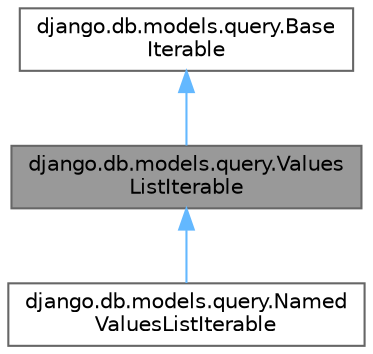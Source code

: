 digraph "django.db.models.query.ValuesListIterable"
{
 // LATEX_PDF_SIZE
  bgcolor="transparent";
  edge [fontname=Helvetica,fontsize=10,labelfontname=Helvetica,labelfontsize=10];
  node [fontname=Helvetica,fontsize=10,shape=box,height=0.2,width=0.4];
  Node1 [id="Node000001",label="django.db.models.query.Values\lListIterable",height=0.2,width=0.4,color="gray40", fillcolor="grey60", style="filled", fontcolor="black",tooltip=" "];
  Node2 -> Node1 [id="edge3_Node000001_Node000002",dir="back",color="steelblue1",style="solid",tooltip=" "];
  Node2 [id="Node000002",label="django.db.models.query.Base\lIterable",height=0.2,width=0.4,color="gray40", fillcolor="white", style="filled",URL="$classdjango_1_1db_1_1models_1_1query_1_1BaseIterable.html",tooltip=" "];
  Node1 -> Node3 [id="edge4_Node000001_Node000003",dir="back",color="steelblue1",style="solid",tooltip=" "];
  Node3 [id="Node000003",label="django.db.models.query.Named\lValuesListIterable",height=0.2,width=0.4,color="gray40", fillcolor="white", style="filled",URL="$classdjango_1_1db_1_1models_1_1query_1_1NamedValuesListIterable.html",tooltip=" "];
}
